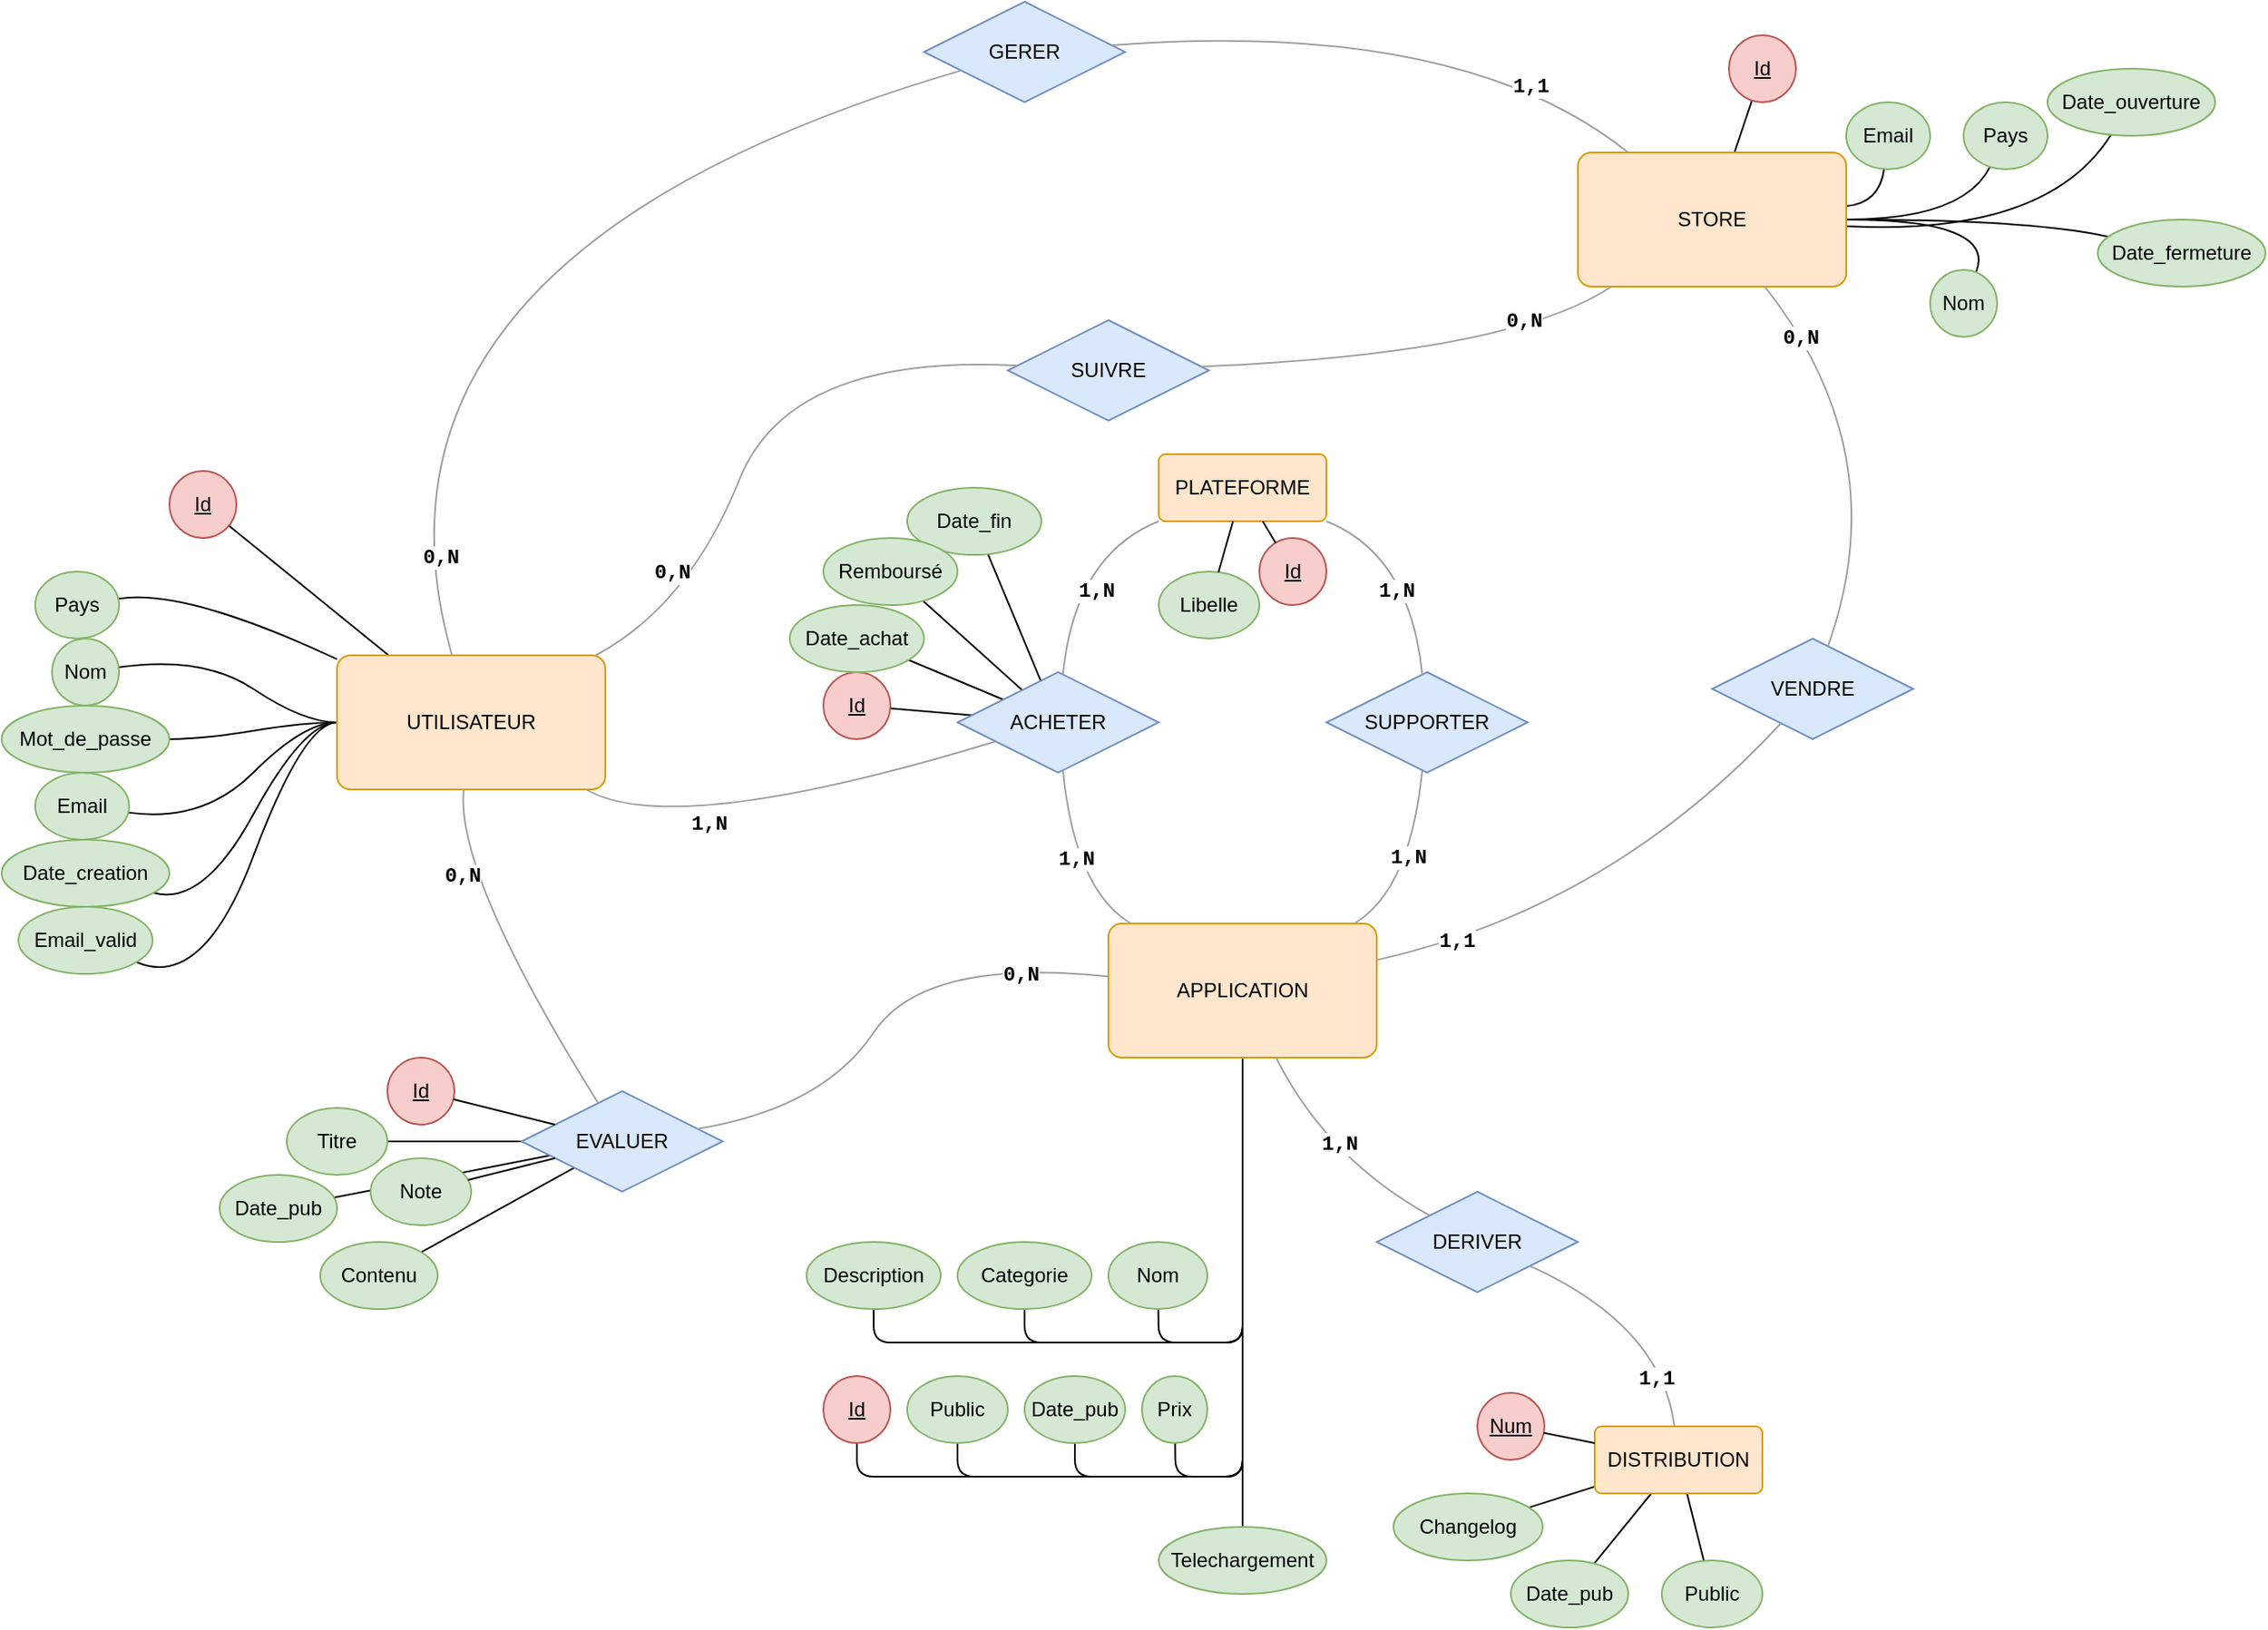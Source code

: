 <mxfile version="28.2.7">
  <diagram name="Page-1" id="Cf1B2uxMH5idXC2Jj14v">
    <mxGraphModel dx="1385" dy="749" grid="1" gridSize="10" guides="0" tooltips="1" connect="0" arrows="0" fold="1" page="0" pageScale="1" pageWidth="827" pageHeight="1169" math="0" shadow="0">
      <root>
        <mxCell id="0" />
        <mxCell id="1" parent="0" />
        <mxCell id="liUO_F4oBD4H03ieUG7E-21" value="" style="endArrow=none;html=1;rounded=0;" parent="1" source="liUO_F4oBD4H03ieUG7E-20" target="liUO_F4oBD4H03ieUG7E-4" edge="1">
          <mxGeometry relative="1" as="geometry">
            <mxPoint x="126" y="602" as="sourcePoint" />
            <mxPoint x="174" y="640" as="targetPoint" />
          </mxGeometry>
        </mxCell>
        <mxCell id="liUO_F4oBD4H03ieUG7E-12" value="" style="endArrow=none;html=1;rounded=0;" parent="1" source="liUO_F4oBD4H03ieUG7E-11" target="liUO_F4oBD4H03ieUG7E-4" edge="1">
          <mxGeometry relative="1" as="geometry">
            <mxPoint x="270" y="410" as="sourcePoint" />
            <mxPoint x="270" y="450" as="targetPoint" />
          </mxGeometry>
        </mxCell>
        <mxCell id="liUO_F4oBD4H03ieUG7E-25" value="" style="endArrow=none;html=1;rounded=0;" parent="1" source="liUO_F4oBD4H03ieUG7E-24" target="liUO_F4oBD4H03ieUG7E-4" edge="1">
          <mxGeometry relative="1" as="geometry">
            <mxPoint x="528" y="470" as="sourcePoint" />
            <mxPoint x="550" y="525" as="targetPoint" />
          </mxGeometry>
        </mxCell>
        <mxCell id="liUO_F4oBD4H03ieUG7E-23" value="" style="endArrow=none;html=1;rounded=0;" parent="1" source="liUO_F4oBD4H03ieUG7E-22" target="liUO_F4oBD4H03ieUG7E-4" edge="1">
          <mxGeometry relative="1" as="geometry">
            <mxPoint x="528" y="470" as="sourcePoint" />
            <mxPoint x="550" y="525" as="targetPoint" />
          </mxGeometry>
        </mxCell>
        <mxCell id="6LfvCYVVnlGgEy9jYVhA-154" value="" style="endArrow=none;html=1;rounded=0;" parent="1" source="6LfvCYVVnlGgEy9jYVhA-92" target="6LfvCYVVnlGgEy9jYVhA-46" edge="1">
          <mxGeometry relative="1" as="geometry">
            <mxPoint x="140" y="1230" as="sourcePoint" />
            <mxPoint x="355.405" y="1152.703" as="targetPoint" />
          </mxGeometry>
        </mxCell>
        <mxCell id="6LfvCYVVnlGgEy9jYVhA-155" value="" style="endArrow=none;html=1;rounded=0;" parent="1" source="6LfvCYVVnlGgEy9jYVhA-91" target="6LfvCYVVnlGgEy9jYVhA-46" edge="1">
          <mxGeometry relative="1" as="geometry">
            <mxPoint x="240" y="1290" as="sourcePoint" />
            <mxPoint x="337.273" y="1116.364" as="targetPoint" />
          </mxGeometry>
        </mxCell>
        <mxCell id="ugGIZUSeqHRoEnQqaeYx-22" value="" style="endArrow=none;html=1;rounded=0;" parent="1" source="6LfvCYVVnlGgEy9jYVhA-110" target="6LfvCYVVnlGgEy9jYVhA-46" edge="1">
          <mxGeometry relative="1" as="geometry">
            <mxPoint x="286" y="1099" as="sourcePoint" />
            <mxPoint x="350" y="1122" as="targetPoint" />
          </mxGeometry>
        </mxCell>
        <mxCell id="6LfvCYVVnlGgEy9jYVhA-3" value="" style="endArrow=none;html=1;rounded=1;curved=0;jumpStyle=none;jumpSize=6;endFill=0;startSize=6;arcSize=20;fixDash=0;ignoreEdge=0;noJump=0;" parent="1" source="6LfvCYVVnlGgEy9jYVhA-95" target="6LfvCYVVnlGgEy9jYVhA-38" edge="1">
          <mxGeometry relative="1" as="geometry">
            <mxPoint x="794" y="810" as="sourcePoint" />
            <mxPoint x="794" y="770" as="targetPoint" />
            <Array as="points">
              <mxPoint x="730" y="870" />
              <mxPoint x="780" y="870" />
            </Array>
          </mxGeometry>
        </mxCell>
        <mxCell id="6LfvCYVVnlGgEy9jYVhA-4" value="" style="endArrow=none;html=1;rounded=1;curved=0;jumpStyle=none;jumpSize=6;endFill=0;startSize=6;arcSize=20;fixDash=0;ignoreEdge=0;noJump=0;" parent="1" source="6LfvCYVVnlGgEy9jYVhA-117" target="6LfvCYVVnlGgEy9jYVhA-38" edge="1">
          <mxGeometry relative="1" as="geometry">
            <mxPoint x="806" y="881" as="sourcePoint" />
            <mxPoint x="792" y="690" as="targetPoint" />
            <Array as="points">
              <mxPoint x="740" y="950" />
              <mxPoint x="780" y="950" />
            </Array>
          </mxGeometry>
        </mxCell>
        <mxCell id="6LfvCYVVnlGgEy9jYVhA-5" value="" style="endArrow=none;html=1;rounded=1;curved=0;jumpStyle=none;jumpSize=6;endFill=0;startSize=6;arcSize=20;fixDash=0;ignoreEdge=0;noJump=0;" parent="1" source="6LfvCYVVnlGgEy9jYVhA-135" target="6LfvCYVVnlGgEy9jYVhA-38" edge="1">
          <mxGeometry relative="1" as="geometry">
            <mxPoint x="806" y="881" as="sourcePoint" />
            <mxPoint x="792" y="690" as="targetPoint" />
            <Array as="points">
              <mxPoint x="610" y="950" />
              <mxPoint x="780" y="950" />
            </Array>
          </mxGeometry>
        </mxCell>
        <mxCell id="6LfvCYVVnlGgEy9jYVhA-6" value="" style="endArrow=none;html=1;rounded=0;" parent="1" source="6LfvCYVVnlGgEy9jYVhA-136" target="6LfvCYVVnlGgEy9jYVhA-39" edge="1">
          <mxGeometry relative="1" as="geometry">
            <mxPoint x="1192" y="1068" as="sourcePoint" />
            <mxPoint x="1170" y="867" as="targetPoint" />
          </mxGeometry>
        </mxCell>
        <mxCell id="6LfvCYVVnlGgEy9jYVhA-7" value="" style="endArrow=none;html=1;rounded=0;" parent="1" source="6LfvCYVVnlGgEy9jYVhA-39" target="6LfvCYVVnlGgEy9jYVhA-96" edge="1">
          <mxGeometry relative="1" as="geometry">
            <mxPoint x="1157" y="1032" as="sourcePoint" />
            <mxPoint x="1125" y="990" as="targetPoint" />
          </mxGeometry>
        </mxCell>
        <mxCell id="6LfvCYVVnlGgEy9jYVhA-8" value="" style="endArrow=none;html=1;rounded=0;" parent="1" source="6LfvCYVVnlGgEy9jYVhA-119" target="6LfvCYVVnlGgEy9jYVhA-39" edge="1">
          <mxGeometry relative="1" as="geometry">
            <mxPoint x="1167" y="1042" as="sourcePoint" />
            <mxPoint x="1190" y="970" as="targetPoint" />
          </mxGeometry>
        </mxCell>
        <mxCell id="6LfvCYVVnlGgEy9jYVhA-9" value="" style="endArrow=none;html=1;rounded=0;" parent="1" source="6LfvCYVVnlGgEy9jYVhA-120" target="6LfvCYVVnlGgEy9jYVhA-38" edge="1">
          <mxGeometry relative="1" as="geometry">
            <mxPoint x="1177" y="1052" as="sourcePoint" />
            <mxPoint x="1145" y="1010" as="targetPoint" />
          </mxGeometry>
        </mxCell>
        <mxCell id="6LfvCYVVnlGgEy9jYVhA-10" value="" style="endArrow=none;html=1;rounded=1;curved=0;jumpStyle=none;jumpSize=6;endFill=0;startSize=6;arcSize=20;fixDash=0;ignoreEdge=0;noJump=0;" parent="1" source="6LfvCYVVnlGgEy9jYVhA-137" target="6LfvCYVVnlGgEy9jYVhA-38" edge="1">
          <mxGeometry relative="1" as="geometry">
            <mxPoint x="816" y="891" as="sourcePoint" />
            <mxPoint x="802" y="700" as="targetPoint" />
            <Array as="points">
              <mxPoint x="650" y="870" />
              <mxPoint x="780" y="870" />
            </Array>
          </mxGeometry>
        </mxCell>
        <mxCell id="6LfvCYVVnlGgEy9jYVhA-11" value="" style="endArrow=none;html=1;rounded=1;curved=0;jumpStyle=none;jumpSize=6;endFill=0;startSize=6;arcSize=20;fixDash=0;ignoreEdge=0;noJump=0;" parent="1" source="6LfvCYVVnlGgEy9jYVhA-121" target="6LfvCYVVnlGgEy9jYVhA-38" edge="1">
          <mxGeometry relative="1" as="geometry">
            <mxPoint x="727" y="896" as="sourcePoint" />
            <mxPoint x="784" y="690" as="targetPoint" />
            <Array as="points">
              <mxPoint x="680" y="950" />
              <mxPoint x="780" y="950" />
            </Array>
          </mxGeometry>
        </mxCell>
        <mxCell id="6LfvCYVVnlGgEy9jYVhA-12" value="" style="endArrow=none;html=1;rounded=0;curved=1;" parent="1" source="6LfvCYVVnlGgEy9jYVhA-108" target="6LfvCYVVnlGgEy9jYVhA-30" edge="1">
          <mxGeometry relative="1" as="geometry">
            <mxPoint x="160" y="690" as="sourcePoint" />
            <mxPoint x="230" y="400" as="targetPoint" />
            <Array as="points">
              <mxPoint x="160" y="660" />
              <mxPoint x="220" y="500" />
            </Array>
          </mxGeometry>
        </mxCell>
        <mxCell id="6LfvCYVVnlGgEy9jYVhA-13" value="" style="endArrow=none;html=1;rounded=0;curved=1;" parent="1" source="6LfvCYVVnlGgEy9jYVhA-97" target="6LfvCYVVnlGgEy9jYVhA-30" edge="1">
          <mxGeometry relative="1" as="geometry">
            <mxPoint x="185" y="613" as="sourcePoint" />
            <mxPoint x="302" y="530" as="targetPoint" />
            <Array as="points">
              <mxPoint x="160" y="560" />
              <mxPoint x="220" y="500" />
            </Array>
          </mxGeometry>
        </mxCell>
        <mxCell id="6LfvCYVVnlGgEy9jYVhA-14" value="" style="endArrow=none;html=1;rounded=0;curved=1;" parent="1" source="6LfvCYVVnlGgEy9jYVhA-106" target="6LfvCYVVnlGgEy9jYVhA-30" edge="1">
          <mxGeometry relative="1" as="geometry">
            <mxPoint x="152" y="527" as="sourcePoint" />
            <mxPoint x="280" y="515" as="targetPoint" />
            <Array as="points">
              <mxPoint x="160" y="610" />
              <mxPoint x="220" y="500" />
            </Array>
          </mxGeometry>
        </mxCell>
        <mxCell id="6LfvCYVVnlGgEy9jYVhA-15" value="" style="endArrow=none;html=1;rounded=0;curved=1;" parent="1" source="6LfvCYVVnlGgEy9jYVhA-115" target="6LfvCYVVnlGgEy9jYVhA-30" edge="1">
          <mxGeometry relative="1" as="geometry">
            <mxPoint x="151" y="568" as="sourcePoint" />
            <mxPoint x="280" y="526" as="targetPoint" />
            <Array as="points">
              <mxPoint x="160" y="460" />
              <mxPoint x="220" y="500" />
            </Array>
          </mxGeometry>
        </mxCell>
        <mxCell id="6LfvCYVVnlGgEy9jYVhA-16" value="" style="endArrow=none;html=1;rounded=0;" parent="1" source="6LfvCYVVnlGgEy9jYVhA-88" target="6LfvCYVVnlGgEy9jYVhA-30" edge="1">
          <mxGeometry relative="1" as="geometry">
            <mxPoint x="55" y="548" as="sourcePoint" />
            <mxPoint x="280" y="517" as="targetPoint" />
          </mxGeometry>
        </mxCell>
        <mxCell id="6LfvCYVVnlGgEy9jYVhA-17" value="" style="endArrow=none;html=1;rounded=0;curved=1;" parent="1" source="6LfvCYVVnlGgEy9jYVhA-113" target="6LfvCYVVnlGgEy9jYVhA-30" edge="1">
          <mxGeometry relative="1" as="geometry">
            <mxPoint x="20" y="486" as="sourcePoint" />
            <mxPoint x="280" y="506" as="targetPoint" />
            <Array as="points">
              <mxPoint x="160" y="510" />
              <mxPoint x="220" y="500" />
            </Array>
          </mxGeometry>
        </mxCell>
        <mxCell id="6LfvCYVVnlGgEy9jYVhA-18" value="" style="endArrow=none;html=1;rounded=1;curved=0;jumpStyle=none;jumpSize=6;endFill=0;startSize=6;arcSize=20;fixDash=0;ignoreEdge=0;noJump=0;" parent="1" source="6LfvCYVVnlGgEy9jYVhA-118" target="6LfvCYVVnlGgEy9jYVhA-38" edge="1">
          <mxGeometry relative="1" as="geometry">
            <mxPoint x="826" y="901" as="sourcePoint" />
            <mxPoint x="812" y="710" as="targetPoint" />
            <Array as="points">
              <mxPoint x="560" y="870" />
              <mxPoint x="780" y="870" />
            </Array>
          </mxGeometry>
        </mxCell>
        <mxCell id="6LfvCYVVnlGgEy9jYVhA-19" value="" style="endArrow=none;html=1;rounded=0;curved=1;" parent="1" source="6LfvCYVVnlGgEy9jYVhA-107" target="6LfvCYVVnlGgEy9jYVhA-33" edge="1">
          <mxGeometry relative="1" as="geometry">
            <mxPoint x="1304" y="291" as="sourcePoint" />
            <mxPoint x="1204" y="90" as="targetPoint" />
            <Array as="points">
              <mxPoint x="1260" y="210" />
            </Array>
          </mxGeometry>
        </mxCell>
        <mxCell id="4NicJRQf9C4Mv24ThAit-7" value="" style="endArrow=none;html=1;rounded=0;curved=1;" parent="1" source="4NicJRQf9C4Mv24ThAit-6" target="6LfvCYVVnlGgEy9jYVhA-33" edge="1">
          <mxGeometry relative="1" as="geometry">
            <mxPoint x="1308" y="159" as="sourcePoint" />
            <mxPoint x="1120" y="213" as="targetPoint" />
            <Array as="points">
              <mxPoint x="1250" y="200" />
            </Array>
          </mxGeometry>
        </mxCell>
        <mxCell id="6LfvCYVVnlGgEy9jYVhA-20" value="" style="endArrow=none;html=1;rounded=0;curved=1;" parent="1" source="6LfvCYVVnlGgEy9jYVhA-105" target="6LfvCYVVnlGgEy9jYVhA-33" edge="1">
          <mxGeometry relative="1" as="geometry">
            <mxPoint x="1335" y="118" as="sourcePoint" />
            <mxPoint x="1206" y="190" as="targetPoint" />
            <Array as="points">
              <mxPoint x="1160" y="190" />
            </Array>
          </mxGeometry>
        </mxCell>
        <mxCell id="6LfvCYVVnlGgEy9jYVhA-21" value="" style="endArrow=none;html=1;rounded=0;" parent="1" source="6LfvCYVVnlGgEy9jYVhA-89" target="6LfvCYVVnlGgEy9jYVhA-33" edge="1">
          <mxGeometry relative="1" as="geometry">
            <mxPoint x="1481" y="155" as="sourcePoint" />
            <mxPoint x="1220" y="201" as="targetPoint" />
            <Array as="points" />
          </mxGeometry>
        </mxCell>
        <mxCell id="6LfvCYVVnlGgEy9jYVhA-23" value="" style="endArrow=none;html=1;rounded=0;curved=1;" parent="1" source="6LfvCYVVnlGgEy9jYVhA-109" target="6LfvCYVVnlGgEy9jYVhA-33" edge="1">
          <mxGeometry relative="1" as="geometry">
            <mxPoint x="1411" y="81" as="sourcePoint" />
            <mxPoint x="1208" y="190" as="targetPoint" />
            <Array as="points">
              <mxPoint x="1210" y="200" />
            </Array>
          </mxGeometry>
        </mxCell>
        <mxCell id="YA5bh7jCo388oVsyYgmg-2" value="" style="endArrow=none;html=1;rounded=0;curved=1;" parent="1" source="YA5bh7jCo388oVsyYgmg-1" target="6LfvCYVVnlGgEy9jYVhA-30" edge="1">
          <mxGeometry relative="1" as="geometry">
            <mxPoint x="191" y="521" as="sourcePoint" />
            <mxPoint x="-80" y="640" as="targetPoint" />
            <Array as="points">
              <mxPoint x="150" y="420" />
            </Array>
          </mxGeometry>
        </mxCell>
        <mxCell id="6LfvCYVVnlGgEy9jYVhA-27" value="" style="endArrow=none;html=1;rounded=0;curved=1;" parent="1" source="6LfvCYVVnlGgEy9jYVhA-116" target="6LfvCYVVnlGgEy9jYVhA-33" edge="1">
          <mxGeometry relative="1" as="geometry">
            <mxPoint x="1465" y="101" as="sourcePoint" />
            <mxPoint x="1220" y="192" as="targetPoint" />
            <Array as="points">
              <mxPoint x="1230" y="200" />
            </Array>
          </mxGeometry>
        </mxCell>
        <mxCell id="6LfvCYVVnlGgEy9jYVhA-29" value="" style="endArrow=none;html=1;rounded=1;curved=0;jumpStyle=none;jumpSize=6;endFill=0;startSize=6;arcSize=20;fixDash=0;ignoreEdge=0;noJump=0;" parent="1" source="6LfvCYVVnlGgEy9jYVhA-122" target="6LfvCYVVnlGgEy9jYVhA-38" edge="1">
          <mxGeometry relative="1" as="geometry">
            <mxPoint x="882" y="890" as="sourcePoint" />
            <mxPoint x="798" y="690" as="targetPoint" />
            <Array as="points">
              <mxPoint x="550" y="950" />
              <mxPoint x="780" y="950" />
            </Array>
          </mxGeometry>
        </mxCell>
        <mxCell id="6LfvCYVVnlGgEy9jYVhA-30" value="UTILISATEUR" style="rounded=1;arcSize=10;whiteSpace=wrap;html=1;align=center;fillColor=#ffe6cc;strokeColor=#d79b00;" parent="1" vertex="1">
          <mxGeometry x="240" y="460" width="160" height="80" as="geometry" />
        </mxCell>
        <mxCell id="6LfvCYVVnlGgEy9jYVhA-33" value="STORE" style="rounded=1;arcSize=10;whiteSpace=wrap;html=1;align=center;fillColor=#ffe6cc;strokeColor=#d79b00;" parent="1" vertex="1">
          <mxGeometry x="980" y="160" width="160" height="80" as="geometry" />
        </mxCell>
        <mxCell id="6LfvCYVVnlGgEy9jYVhA-36" value="PLATEFORME" style="rounded=1;arcSize=10;whiteSpace=wrap;html=1;align=center;fillColor=#ffe6cc;strokeColor=#d79b00;" parent="1" vertex="1">
          <mxGeometry x="730" y="340" width="100" height="40" as="geometry" />
        </mxCell>
        <mxCell id="6LfvCYVVnlGgEy9jYVhA-38" value="APPLICATION" style="rounded=1;arcSize=10;whiteSpace=wrap;html=1;align=center;fillColor=#ffe6cc;strokeColor=#d79b00;" parent="1" vertex="1">
          <mxGeometry x="700" y="620" width="160" height="80" as="geometry" />
        </mxCell>
        <mxCell id="6LfvCYVVnlGgEy9jYVhA-39" value="DISTRIBUTION" style="rounded=1;arcSize=10;whiteSpace=wrap;html=1;align=center;fillColor=#ffe6cc;strokeColor=#d79b00;" parent="1" vertex="1">
          <mxGeometry x="990" y="920" width="100" height="40" as="geometry" />
        </mxCell>
        <mxCell id="6LfvCYVVnlGgEy9jYVhA-41" value="VENDRE" style="shape=rhombus;perimeter=rhombusPerimeter;whiteSpace=wrap;html=1;align=center;fillColor=#dae8fc;strokeColor=#6c8ebf;" parent="1" vertex="1">
          <mxGeometry x="1060" y="450" width="120" height="60" as="geometry" />
        </mxCell>
        <mxCell id="6LfvCYVVnlGgEy9jYVhA-42" value="SUPPORTER" style="shape=rhombus;perimeter=rhombusPerimeter;whiteSpace=wrap;html=1;align=center;fillColor=#dae8fc;strokeColor=#6c8ebf;" parent="1" vertex="1">
          <mxGeometry x="830" y="470" width="120" height="60" as="geometry" />
        </mxCell>
        <mxCell id="liUO_F4oBD4H03ieUG7E-4" value="ACHETER" style="shape=rhombus;perimeter=rhombusPerimeter;whiteSpace=wrap;html=1;align=center;fillColor=#dae8fc;strokeColor=#6c8ebf;" parent="1" vertex="1">
          <mxGeometry x="610" y="470" width="120" height="60" as="geometry" />
        </mxCell>
        <mxCell id="6LfvCYVVnlGgEy9jYVhA-45" value="DERIVER" style="shape=rhombus;perimeter=rhombusPerimeter;whiteSpace=wrap;html=1;align=center;fillColor=#dae8fc;strokeColor=#6c8ebf;" parent="1" vertex="1">
          <mxGeometry x="860" y="780" width="120" height="60" as="geometry" />
        </mxCell>
        <mxCell id="6LfvCYVVnlGgEy9jYVhA-46" value="EVALUER" style="shape=rhombus;perimeter=rhombusPerimeter;whiteSpace=wrap;html=1;align=center;fillColor=#dae8fc;strokeColor=#6c8ebf;" parent="1" vertex="1">
          <mxGeometry x="350" y="720" width="120" height="60" as="geometry" />
        </mxCell>
        <mxCell id="6LfvCYVVnlGgEy9jYVhA-47" value="GERER" style="shape=rhombus;perimeter=rhombusPerimeter;whiteSpace=wrap;html=1;align=center;fillColor=#dae8fc;strokeColor=#6c8ebf;" parent="1" vertex="1">
          <mxGeometry x="590" y="70" width="120" height="60" as="geometry" />
        </mxCell>
        <mxCell id="4NicJRQf9C4Mv24ThAit-8" value="SUIVRE" style="shape=rhombus;perimeter=rhombusPerimeter;whiteSpace=wrap;html=1;align=center;fillColor=#dae8fc;strokeColor=#6c8ebf;" parent="1" vertex="1">
          <mxGeometry x="640" y="260" width="120" height="60" as="geometry" />
        </mxCell>
        <mxCell id="6LfvCYVVnlGgEy9jYVhA-57" value="" style="endArrow=none;html=1;rounded=0;fontSize=12;startSize=8;endSize=8;curved=1;strokeColor=light-dark(#9F9F9F,#EDEDED);" parent="1" source="6LfvCYVVnlGgEy9jYVhA-47" target="6LfvCYVVnlGgEy9jYVhA-33" edge="1">
          <mxGeometry relative="1" as="geometry">
            <mxPoint x="1780" y="690" as="sourcePoint" />
            <mxPoint x="1830" y="540" as="targetPoint" />
            <Array as="points">
              <mxPoint x="910" y="80" />
            </Array>
          </mxGeometry>
        </mxCell>
        <mxCell id="6LfvCYVVnlGgEy9jYVhA-58" value="1,1" style="resizable=0;whiteSpace=wrap;align=right;verticalAlign=bottom;fontFamily=Courier New;fontStyle=1;labelBorderColor=none;html=1;labelBackgroundColor=default;spacingTop=0;spacing=2;textShadow=0;" parent="6LfvCYVVnlGgEy9jYVhA-57" connectable="0" vertex="1">
          <mxGeometry x="1" relative="1" as="geometry">
            <mxPoint x="-45" y="-30" as="offset" />
          </mxGeometry>
        </mxCell>
        <mxCell id="ugGIZUSeqHRoEnQqaeYx-12" value="" style="endArrow=none;html=1;rounded=0;fontSize=12;startSize=8;endSize=8;curved=1;strokeColor=light-dark(#9F9F9F,#EDEDED);" parent="1" source="6LfvCYVVnlGgEy9jYVhA-47" target="6LfvCYVVnlGgEy9jYVhA-30" edge="1">
          <mxGeometry relative="1" as="geometry">
            <mxPoint x="846" y="212" as="sourcePoint" />
            <mxPoint x="1165" y="650" as="targetPoint" />
            <Array as="points">
              <mxPoint x="240" y="220" />
            </Array>
          </mxGeometry>
        </mxCell>
        <mxCell id="ugGIZUSeqHRoEnQqaeYx-13" value="0,N" style="resizable=0;whiteSpace=wrap;align=right;verticalAlign=bottom;fontFamily=Courier New;fontStyle=1;labelBorderColor=none;html=1;labelBackgroundColor=default;spacingTop=0;spacing=2;textShadow=0;" parent="ugGIZUSeqHRoEnQqaeYx-12" connectable="0" vertex="1">
          <mxGeometry x="1" relative="1" as="geometry">
            <mxPoint x="6" y="-50" as="offset" />
          </mxGeometry>
        </mxCell>
        <mxCell id="4NicJRQf9C4Mv24ThAit-9" value="" style="endArrow=none;html=1;rounded=0;fontSize=12;startSize=8;endSize=8;curved=1;strokeColor=light-dark(#9F9F9F,#EDEDED);" parent="1" source="4NicJRQf9C4Mv24ThAit-8" target="6LfvCYVVnlGgEy9jYVhA-30" edge="1">
          <mxGeometry relative="1" as="geometry">
            <mxPoint x="624" y="122" as="sourcePoint" />
            <mxPoint x="331" y="490" as="targetPoint" />
            <Array as="points">
              <mxPoint x="510" y="280" />
              <mxPoint x="450" y="430" />
            </Array>
          </mxGeometry>
        </mxCell>
        <mxCell id="4NicJRQf9C4Mv24ThAit-10" value="0,N" style="resizable=0;whiteSpace=wrap;align=right;verticalAlign=bottom;fontFamily=Courier New;fontStyle=1;labelBorderColor=none;html=1;labelBackgroundColor=default;spacingTop=0;spacing=2;textShadow=0;" parent="4NicJRQf9C4Mv24ThAit-9" connectable="0" vertex="1">
          <mxGeometry x="1" relative="1" as="geometry">
            <mxPoint x="58" y="-40" as="offset" />
          </mxGeometry>
        </mxCell>
        <mxCell id="4NicJRQf9C4Mv24ThAit-11" value="" style="endArrow=none;html=1;rounded=0;fontSize=12;startSize=8;endSize=8;curved=1;strokeColor=light-dark(#9F9F9F,#EDEDED);" parent="1" source="4NicJRQf9C4Mv24ThAit-8" target="6LfvCYVVnlGgEy9jYVhA-33" edge="1">
          <mxGeometry relative="1" as="geometry">
            <mxPoint x="657" y="218" as="sourcePoint" />
            <mxPoint x="352" y="490" as="targetPoint" />
            <Array as="points">
              <mxPoint x="940" y="280" />
            </Array>
          </mxGeometry>
        </mxCell>
        <mxCell id="4NicJRQf9C4Mv24ThAit-12" value="0,N" style="resizable=0;whiteSpace=wrap;align=right;verticalAlign=bottom;fontFamily=Courier New;fontStyle=1;labelBorderColor=none;html=1;labelBackgroundColor=default;spacingTop=0;spacing=2;textShadow=0;" parent="4NicJRQf9C4Mv24ThAit-11" connectable="0" vertex="1">
          <mxGeometry x="1" relative="1" as="geometry">
            <mxPoint x="-40" y="30" as="offset" />
          </mxGeometry>
        </mxCell>
        <mxCell id="6LfvCYVVnlGgEy9jYVhA-65" value="" style="endArrow=none;html=1;rounded=0;fontSize=12;startSize=8;endSize=8;curved=1;strokeColor=light-dark(#9F9F9F,#EDEDED);" parent="1" source="6LfvCYVVnlGgEy9jYVhA-42" target="6LfvCYVVnlGgEy9jYVhA-36" edge="1">
          <mxGeometry relative="1" as="geometry">
            <mxPoint x="1100" y="520" as="sourcePoint" />
            <mxPoint x="1100" y="600" as="targetPoint" />
            <Array as="points">
              <mxPoint x="880" y="400" />
            </Array>
          </mxGeometry>
        </mxCell>
        <mxCell id="6LfvCYVVnlGgEy9jYVhA-66" value="1,N" style="resizable=0;whiteSpace=wrap;align=right;verticalAlign=bottom;fontFamily=Courier New;fontStyle=1;labelBorderColor=none;html=1;labelBackgroundColor=default;spacingTop=0;spacing=2;textShadow=0;" parent="6LfvCYVVnlGgEy9jYVhA-65" connectable="0" vertex="1">
          <mxGeometry x="1" relative="1" as="geometry">
            <mxPoint x="54" y="50" as="offset" />
          </mxGeometry>
        </mxCell>
        <mxCell id="liUO_F4oBD4H03ieUG7E-5" value="" style="endArrow=none;html=1;rounded=0;fontSize=12;startSize=8;endSize=8;curved=1;strokeColor=light-dark(#9F9F9F,#EDEDED);" parent="1" source="liUO_F4oBD4H03ieUG7E-4" target="6LfvCYVVnlGgEy9jYVhA-30" edge="1">
          <mxGeometry relative="1" as="geometry">
            <mxPoint x="588" y="510" as="sourcePoint" />
            <mxPoint x="460" y="390" as="targetPoint" />
            <Array as="points">
              <mxPoint x="440" y="570" />
            </Array>
          </mxGeometry>
        </mxCell>
        <mxCell id="liUO_F4oBD4H03ieUG7E-6" value="&lt;div&gt;1,N&lt;/div&gt;" style="resizable=0;whiteSpace=wrap;align=right;verticalAlign=bottom;fontFamily=Courier New;fontStyle=1;labelBorderColor=none;html=1;labelBackgroundColor=default;spacingTop=0;spacing=2;textShadow=0;" parent="liUO_F4oBD4H03ieUG7E-5" connectable="0" vertex="1">
          <mxGeometry x="1" relative="1" as="geometry">
            <mxPoint x="86" y="30" as="offset" />
          </mxGeometry>
        </mxCell>
        <mxCell id="liUO_F4oBD4H03ieUG7E-7" value="" style="endArrow=none;html=1;rounded=0;fontSize=12;startSize=8;endSize=8;curved=1;strokeColor=light-dark(#9F9F9F,#EDEDED);" parent="1" source="liUO_F4oBD4H03ieUG7E-4" target="6LfvCYVVnlGgEy9jYVhA-36" edge="1">
          <mxGeometry relative="1" as="geometry">
            <mxPoint x="755" y="362" as="sourcePoint" />
            <mxPoint x="380" y="493" as="targetPoint" />
            <Array as="points">
              <mxPoint x="680" y="400" />
            </Array>
          </mxGeometry>
        </mxCell>
        <mxCell id="liUO_F4oBD4H03ieUG7E-8" value="&lt;div&gt;1,N&lt;/div&gt;" style="resizable=0;whiteSpace=wrap;align=right;verticalAlign=bottom;fontFamily=Courier New;fontStyle=1;labelBorderColor=none;html=1;labelBackgroundColor=default;spacingTop=0;spacing=2;textShadow=0;" parent="liUO_F4oBD4H03ieUG7E-7" connectable="0" vertex="1">
          <mxGeometry x="1" relative="1" as="geometry">
            <mxPoint x="-24" y="50" as="offset" />
          </mxGeometry>
        </mxCell>
        <mxCell id="liUO_F4oBD4H03ieUG7E-9" value="" style="endArrow=none;html=1;rounded=0;fontSize=12;startSize=8;endSize=8;curved=1;strokeColor=light-dark(#9F9F9F,#EDEDED);" parent="1" source="liUO_F4oBD4H03ieUG7E-4" target="6LfvCYVVnlGgEy9jYVhA-38" edge="1">
          <mxGeometry relative="1" as="geometry">
            <mxPoint x="770" y="410" as="sourcePoint" />
            <mxPoint x="1100" y="410" as="targetPoint" />
            <Array as="points">
              <mxPoint x="680" y="600" />
            </Array>
          </mxGeometry>
        </mxCell>
        <mxCell id="liUO_F4oBD4H03ieUG7E-10" value="&lt;div&gt;1,N&lt;/div&gt;" style="resizable=0;whiteSpace=wrap;align=right;verticalAlign=bottom;fontFamily=Courier New;fontStyle=1;labelBorderColor=none;html=1;labelBackgroundColor=default;spacingTop=0;spacing=2;textShadow=0;" parent="liUO_F4oBD4H03ieUG7E-9" connectable="0" vertex="1">
          <mxGeometry x="1" relative="1" as="geometry">
            <mxPoint x="-20" y="-29" as="offset" />
          </mxGeometry>
        </mxCell>
        <mxCell id="6LfvCYVVnlGgEy9jYVhA-75" value="" style="endArrow=none;html=1;rounded=0;fontSize=12;startSize=8;endSize=8;curved=1;strokeColor=light-dark(#9F9F9F,#EDEDED);" parent="1" source="6LfvCYVVnlGgEy9jYVhA-46" target="6LfvCYVVnlGgEy9jYVhA-38" edge="1">
          <mxGeometry relative="1" as="geometry">
            <mxPoint x="581.818" y="760.909" as="sourcePoint" />
            <mxPoint x="745" y="692" as="targetPoint" />
            <Array as="points">
              <mxPoint x="530" y="730" />
              <mxPoint x="590" y="640" />
            </Array>
          </mxGeometry>
        </mxCell>
        <mxCell id="6LfvCYVVnlGgEy9jYVhA-76" value="0,N" style="resizable=0;whiteSpace=wrap;align=right;verticalAlign=bottom;fontFamily=Courier New;fontStyle=1;labelBorderColor=none;html=1;labelBackgroundColor=default;spacingTop=0;spacing=2;textShadow=0;" parent="6LfvCYVVnlGgEy9jYVhA-75" connectable="0" vertex="1">
          <mxGeometry x="1" relative="1" as="geometry">
            <mxPoint x="-40" y="8" as="offset" />
          </mxGeometry>
        </mxCell>
        <mxCell id="6LfvCYVVnlGgEy9jYVhA-77" value="" style="endArrow=none;html=1;rounded=0;fontSize=12;startSize=8;endSize=8;curved=1;strokeColor=light-dark(#9F9F9F,#EDEDED);" parent="1" source="6LfvCYVVnlGgEy9jYVhA-46" target="6LfvCYVVnlGgEy9jYVhA-30" edge="1">
          <mxGeometry relative="1" as="geometry">
            <mxPoint x="320" y="630" as="sourcePoint" />
            <mxPoint x="210" y="529" as="targetPoint" />
            <Array as="points">
              <mxPoint x="310" y="590" />
            </Array>
          </mxGeometry>
        </mxCell>
        <mxCell id="6LfvCYVVnlGgEy9jYVhA-78" value="0,N" style="resizable=0;whiteSpace=wrap;align=right;verticalAlign=bottom;fontFamily=Courier New;fontStyle=1;labelBorderColor=none;html=1;labelBackgroundColor=default;spacingTop=0;spacing=2;textShadow=0;" parent="6LfvCYVVnlGgEy9jYVhA-77" connectable="0" vertex="1">
          <mxGeometry x="1" relative="1" as="geometry">
            <mxPoint x="12" y="60" as="offset" />
          </mxGeometry>
        </mxCell>
        <mxCell id="6LfvCYVVnlGgEy9jYVhA-79" value="" style="endArrow=none;html=1;rounded=0;fontSize=12;startSize=8;endSize=8;curved=1;strokeColor=light-dark(#9F9F9F,#EDEDED);" parent="1" source="6LfvCYVVnlGgEy9jYVhA-41" target="6LfvCYVVnlGgEy9jYVhA-38" edge="1">
          <mxGeometry relative="1" as="geometry">
            <mxPoint x="1041" y="625" as="sourcePoint" />
            <mxPoint x="841" y="625" as="targetPoint" />
            <Array as="points">
              <mxPoint x="1000" y="610" />
            </Array>
          </mxGeometry>
        </mxCell>
        <mxCell id="6LfvCYVVnlGgEy9jYVhA-80" value="1,1" style="resizable=0;whiteSpace=wrap;align=right;verticalAlign=bottom;fontFamily=Courier New;fontStyle=1;labelBorderColor=none;html=1;labelBackgroundColor=default;spacingTop=0;spacing=2;textShadow=0;" parent="6LfvCYVVnlGgEy9jYVhA-79" connectable="0" vertex="1">
          <mxGeometry x="1" relative="1" as="geometry">
            <mxPoint x="60" y="-2" as="offset" />
          </mxGeometry>
        </mxCell>
        <mxCell id="6LfvCYVVnlGgEy9jYVhA-83" value="" style="endArrow=none;html=1;rounded=0;fontSize=12;startSize=8;endSize=8;curved=1;strokeColor=light-dark(#9F9F9F,#EDEDED);" parent="1" source="6LfvCYVVnlGgEy9jYVhA-41" target="6LfvCYVVnlGgEy9jYVhA-33" edge="1">
          <mxGeometry relative="1" as="geometry">
            <mxPoint x="1045" y="400" as="sourcePoint" />
            <mxPoint x="845" y="400" as="targetPoint" />
            <Array as="points">
              <mxPoint x="1170" y="340" />
            </Array>
          </mxGeometry>
        </mxCell>
        <mxCell id="6LfvCYVVnlGgEy9jYVhA-84" value="0,N" style="resizable=0;whiteSpace=wrap;align=right;verticalAlign=bottom;fontFamily=Courier New;fontStyle=1;labelBorderColor=none;html=1;labelBackgroundColor=default;spacingTop=0;spacing=2;textShadow=0;" parent="6LfvCYVVnlGgEy9jYVhA-83" connectable="0" vertex="1">
          <mxGeometry x="1" relative="1" as="geometry">
            <mxPoint x="34" y="40" as="offset" />
          </mxGeometry>
        </mxCell>
        <mxCell id="6LfvCYVVnlGgEy9jYVhA-88" value="Id" style="ellipse;whiteSpace=wrap;html=1;align=center;fontStyle=4;fillColor=#f8cecc;strokeColor=#b85450;" parent="1" vertex="1">
          <mxGeometry x="140" y="350" width="40" height="40" as="geometry" />
        </mxCell>
        <mxCell id="liUO_F4oBD4H03ieUG7E-20" value="Id" style="ellipse;whiteSpace=wrap;html=1;align=center;fontStyle=4;fillColor=#f8cecc;strokeColor=#b85450;" parent="1" vertex="1">
          <mxGeometry x="530" y="470" width="40" height="40" as="geometry" />
        </mxCell>
        <mxCell id="6LfvCYVVnlGgEy9jYVhA-89" value="Id" style="ellipse;whiteSpace=wrap;html=1;align=center;fontStyle=4;fillColor=#f8cecc;strokeColor=#b85450;" parent="1" vertex="1">
          <mxGeometry x="1070" y="90" width="40" height="40" as="geometry" />
        </mxCell>
        <mxCell id="6LfvCYVVnlGgEy9jYVhA-91" value="Titre" style="ellipse;whiteSpace=wrap;html=1;align=center;fillColor=#d5e8d4;strokeColor=#82b366;" parent="1" vertex="1">
          <mxGeometry x="210" y="730" width="60" height="40" as="geometry" />
        </mxCell>
        <mxCell id="6LfvCYVVnlGgEy9jYVhA-92" value="Contenu" style="ellipse;whiteSpace=wrap;html=1;align=center;fillColor=#d5e8d4;strokeColor=#82b366;" parent="1" vertex="1">
          <mxGeometry x="230" y="810" width="70" height="40" as="geometry" />
        </mxCell>
        <mxCell id="6LfvCYVVnlGgEy9jYVhA-93" value="Note" style="ellipse;whiteSpace=wrap;html=1;align=center;fillColor=#d5e8d4;strokeColor=#82b366;" parent="1" vertex="1">
          <mxGeometry x="260" y="760" width="60" height="40" as="geometry" />
        </mxCell>
        <mxCell id="6LfvCYVVnlGgEy9jYVhA-95" value="Nom" style="ellipse;whiteSpace=wrap;html=1;align=center;fillColor=#d5e8d4;strokeColor=#82b366;" parent="1" vertex="1">
          <mxGeometry x="700" y="810" width="59" height="40" as="geometry" />
        </mxCell>
        <mxCell id="6LfvCYVVnlGgEy9jYVhA-96" value="Date_pub" style="ellipse;whiteSpace=wrap;html=1;align=center;fillColor=#d5e8d4;strokeColor=#82b366;" parent="1" vertex="1">
          <mxGeometry x="940" y="1000" width="70" height="40" as="geometry" />
        </mxCell>
        <mxCell id="6LfvCYVVnlGgEy9jYVhA-97" value="Email" style="ellipse;whiteSpace=wrap;html=1;align=center;fillColor=#d5e8d4;strokeColor=#82b366;" parent="1" vertex="1">
          <mxGeometry x="60" y="530" width="56" height="40" as="geometry" />
        </mxCell>
        <mxCell id="liUO_F4oBD4H03ieUG7E-11" value="&lt;div&gt;Date_achat&lt;/div&gt;" style="ellipse;whiteSpace=wrap;html=1;align=center;fillColor=#d5e8d4;strokeColor=#82b366;" parent="1" vertex="1">
          <mxGeometry x="510" y="430" width="80" height="40" as="geometry" />
        </mxCell>
        <mxCell id="liUO_F4oBD4H03ieUG7E-22" value="&lt;div&gt;Date_fin&lt;/div&gt;" style="ellipse;whiteSpace=wrap;html=1;align=center;fillColor=#d5e8d4;strokeColor=#82b366;" parent="1" vertex="1">
          <mxGeometry x="580" y="360" width="80" height="40" as="geometry" />
        </mxCell>
        <mxCell id="liUO_F4oBD4H03ieUG7E-24" value="Remboursé" style="ellipse;whiteSpace=wrap;html=1;align=center;fillColor=#d5e8d4;strokeColor=#82b366;" parent="1" vertex="1">
          <mxGeometry x="530" y="390" width="80" height="40" as="geometry" />
        </mxCell>
        <mxCell id="6LfvCYVVnlGgEy9jYVhA-104" value="Libelle" style="ellipse;whiteSpace=wrap;html=1;align=center;fillColor=#d5e8d4;strokeColor=#82b366;" parent="1" vertex="1">
          <mxGeometry x="730" y="410" width="60" height="40" as="geometry" />
        </mxCell>
        <mxCell id="6LfvCYVVnlGgEy9jYVhA-105" value="Email" style="ellipse;whiteSpace=wrap;html=1;align=center;fillColor=#d5e8d4;strokeColor=#82b366;" parent="1" vertex="1">
          <mxGeometry x="1140" y="130" width="50" height="40" as="geometry" />
        </mxCell>
        <mxCell id="6LfvCYVVnlGgEy9jYVhA-106" value="Date_creation" style="ellipse;whiteSpace=wrap;html=1;align=center;fillColor=#d5e8d4;strokeColor=#82b366;" parent="1" vertex="1">
          <mxGeometry x="40" y="570" width="100" height="40" as="geometry" />
        </mxCell>
        <mxCell id="6LfvCYVVnlGgEy9jYVhA-107" value="Date_ouverture" style="ellipse;whiteSpace=wrap;html=1;align=center;fillColor=#d5e8d4;strokeColor=#82b366;" parent="1" vertex="1">
          <mxGeometry x="1260" y="110" width="100" height="40" as="geometry" />
        </mxCell>
        <mxCell id="4NicJRQf9C4Mv24ThAit-6" value="Date_fermeture" style="ellipse;whiteSpace=wrap;html=1;align=center;fillColor=#d5e8d4;strokeColor=#82b366;" parent="1" vertex="1">
          <mxGeometry x="1290" y="200" width="100" height="40" as="geometry" />
        </mxCell>
        <mxCell id="6LfvCYVVnlGgEy9jYVhA-108" value="Email_valid" style="ellipse;whiteSpace=wrap;html=1;align=center;fillColor=#d5e8d4;strokeColor=#82b366;" parent="1" vertex="1">
          <mxGeometry x="50" y="610" width="80" height="40" as="geometry" />
        </mxCell>
        <mxCell id="6LfvCYVVnlGgEy9jYVhA-109" value="&lt;div&gt;Pays&lt;/div&gt;" style="ellipse;whiteSpace=wrap;html=1;align=center;fillColor=#d5e8d4;strokeColor=#82b366;" parent="1" vertex="1">
          <mxGeometry x="1210" y="130" width="50" height="40" as="geometry" />
        </mxCell>
        <mxCell id="YA5bh7jCo388oVsyYgmg-1" value="&lt;div&gt;Pays&lt;/div&gt;" style="ellipse;whiteSpace=wrap;html=1;align=center;fillColor=#d5e8d4;strokeColor=#82b366;" parent="1" vertex="1">
          <mxGeometry x="60" y="410" width="50" height="40" as="geometry" />
        </mxCell>
        <mxCell id="6LfvCYVVnlGgEy9jYVhA-110" value="Date_pub" style="ellipse;whiteSpace=wrap;html=1;align=center;fillColor=#d5e8d4;strokeColor=#82b366;" parent="1" vertex="1">
          <mxGeometry x="170" y="770" width="70" height="40" as="geometry" />
        </mxCell>
        <mxCell id="6LfvCYVVnlGgEy9jYVhA-113" value="Mot_de_passe" style="ellipse;whiteSpace=wrap;html=1;align=center;fillColor=#d5e8d4;strokeColor=#82b366;" parent="1" vertex="1">
          <mxGeometry x="40" y="490" width="100" height="40" as="geometry" />
        </mxCell>
        <mxCell id="6LfvCYVVnlGgEy9jYVhA-115" value="Nom" style="ellipse;whiteSpace=wrap;html=1;align=center;fillColor=#d5e8d4;strokeColor=#82b366;" parent="1" vertex="1">
          <mxGeometry x="70" y="450" width="40" height="40" as="geometry" />
        </mxCell>
        <mxCell id="6LfvCYVVnlGgEy9jYVhA-116" value="Nom" style="ellipse;whiteSpace=wrap;html=1;align=center;fillColor=#d5e8d4;strokeColor=#82b366;" parent="1" vertex="1">
          <mxGeometry x="1190" y="230" width="40" height="40" as="geometry" />
        </mxCell>
        <mxCell id="6LfvCYVVnlGgEy9jYVhA-117" value="Prix" style="ellipse;whiteSpace=wrap;html=1;align=center;fillColor=#d5e8d4;strokeColor=#82b366;" parent="1" vertex="1">
          <mxGeometry x="720" y="890" width="39" height="40" as="geometry" />
        </mxCell>
        <mxCell id="6LfvCYVVnlGgEy9jYVhA-118" value="Description" style="ellipse;whiteSpace=wrap;html=1;align=center;fillColor=#d5e8d4;strokeColor=#82b366;" parent="1" vertex="1">
          <mxGeometry x="520" y="810" width="80" height="40" as="geometry" />
        </mxCell>
        <mxCell id="6LfvCYVVnlGgEy9jYVhA-119" value="Changelog" style="ellipse;whiteSpace=wrap;html=1;align=center;fillColor=#d5e8d4;strokeColor=#82b366;" parent="1" vertex="1">
          <mxGeometry x="870" y="960" width="89" height="40" as="geometry" />
        </mxCell>
        <mxCell id="6LfvCYVVnlGgEy9jYVhA-120" value="&lt;div&gt;Telechargement&lt;/div&gt;" style="ellipse;whiteSpace=wrap;html=1;align=center;fillColor=#d5e8d4;strokeColor=#82b366;" parent="1" vertex="1">
          <mxGeometry x="730" y="980" width="100" height="40" as="geometry" />
        </mxCell>
        <mxCell id="6LfvCYVVnlGgEy9jYVhA-121" value="Date_pub" style="ellipse;whiteSpace=wrap;html=1;align=center;fillColor=#d5e8d4;strokeColor=#82b366;" parent="1" vertex="1">
          <mxGeometry x="650" y="890" width="60" height="40" as="geometry" />
        </mxCell>
        <mxCell id="6LfvCYVVnlGgEy9jYVhA-122" value="Id" style="ellipse;whiteSpace=wrap;html=1;align=center;fontStyle=4;fillColor=#f8cecc;strokeColor=#b85450;" parent="1" vertex="1">
          <mxGeometry x="530" y="890" width="40" height="40" as="geometry" />
        </mxCell>
        <mxCell id="6LfvCYVVnlGgEy9jYVhA-123" value="Id" style="ellipse;whiteSpace=wrap;html=1;align=center;fontStyle=4;fillColor=#f8cecc;strokeColor=#b85450;" parent="1" vertex="1">
          <mxGeometry x="270" y="700" width="40" height="40" as="geometry" />
        </mxCell>
        <mxCell id="6LfvCYVVnlGgEy9jYVhA-127" value="Id" style="ellipse;whiteSpace=wrap;html=1;align=center;fontStyle=4;fillColor=#f8cecc;strokeColor=#b85450;" parent="1" vertex="1">
          <mxGeometry x="790" y="390" width="40" height="40" as="geometry" />
        </mxCell>
        <mxCell id="6LfvCYVVnlGgEy9jYVhA-128" value="Num" style="ellipse;whiteSpace=wrap;html=1;align=center;fontStyle=4;fillColor=#f8cecc;strokeColor=#b85450;" parent="1" vertex="1">
          <mxGeometry x="920" y="900" width="40" height="40" as="geometry" />
        </mxCell>
        <mxCell id="6LfvCYVVnlGgEy9jYVhA-129" value="" style="endArrow=none;html=1;rounded=0;fontSize=12;startSize=8;endSize=8;curved=1;strokeColor=light-dark(#9F9F9F,#EDEDED);" parent="1" source="6LfvCYVVnlGgEy9jYVhA-45" target="6LfvCYVVnlGgEy9jYVhA-38" edge="1">
          <mxGeometry relative="1" as="geometry">
            <mxPoint x="996" y="577" as="sourcePoint" />
            <mxPoint x="897" y="532" as="targetPoint" />
            <Array as="points">
              <mxPoint x="830" y="760" />
            </Array>
          </mxGeometry>
        </mxCell>
        <mxCell id="6LfvCYVVnlGgEy9jYVhA-130" value="1,N" style="resizable=0;whiteSpace=wrap;align=right;verticalAlign=bottom;fontFamily=Courier New;fontStyle=1;labelBorderColor=none;html=1;labelBackgroundColor=default;spacingTop=0;spacing=2;textShadow=0;" parent="6LfvCYVVnlGgEy9jYVhA-129" connectable="0" vertex="1">
          <mxGeometry x="1" relative="1" as="geometry">
            <mxPoint x="50" y="60" as="offset" />
          </mxGeometry>
        </mxCell>
        <mxCell id="6LfvCYVVnlGgEy9jYVhA-133" value="" style="endArrow=none;html=1;rounded=0;fontSize=12;startSize=8;endSize=8;curved=1;strokeColor=light-dark(#9F9F9F,#EDEDED);" parent="1" source="6LfvCYVVnlGgEy9jYVhA-45" target="6LfvCYVVnlGgEy9jYVhA-39" edge="1">
          <mxGeometry relative="1" as="geometry">
            <mxPoint x="1084" y="590.5" as="sourcePoint" />
            <mxPoint x="985" y="545.5" as="targetPoint" />
            <Array as="points">
              <mxPoint x="1030" y="860" />
            </Array>
          </mxGeometry>
        </mxCell>
        <mxCell id="6LfvCYVVnlGgEy9jYVhA-134" value="1,1" style="resizable=0;whiteSpace=wrap;align=right;verticalAlign=bottom;fontFamily=Courier New;fontStyle=1;labelBorderColor=none;html=1;labelBackgroundColor=default;spacingTop=0;spacing=2;textShadow=0;" parent="6LfvCYVVnlGgEy9jYVhA-133" connectable="0" vertex="1">
          <mxGeometry x="1" relative="1" as="geometry">
            <mxPoint x="2" y="-20" as="offset" />
          </mxGeometry>
        </mxCell>
        <mxCell id="6LfvCYVVnlGgEy9jYVhA-135" value="Public" style="ellipse;whiteSpace=wrap;html=1;align=center;fillColor=#d5e8d4;strokeColor=#82b366;" parent="1" vertex="1">
          <mxGeometry x="580" y="890" width="60" height="40" as="geometry" />
        </mxCell>
        <mxCell id="6LfvCYVVnlGgEy9jYVhA-136" value="Public" style="ellipse;whiteSpace=wrap;html=1;align=center;fillColor=#d5e8d4;strokeColor=#82b366;" parent="1" vertex="1">
          <mxGeometry x="1030" y="1000" width="60" height="40" as="geometry" />
        </mxCell>
        <mxCell id="6LfvCYVVnlGgEy9jYVhA-137" value="Categorie" style="ellipse;whiteSpace=wrap;html=1;align=center;fillColor=#d5e8d4;strokeColor=#82b366;" parent="1" vertex="1">
          <mxGeometry x="610" y="810" width="80" height="40" as="geometry" />
        </mxCell>
        <mxCell id="6LfvCYVVnlGgEy9jYVhA-145" value="" style="endArrow=none;html=1;rounded=1;curved=0;" parent="1" source="6LfvCYVVnlGgEy9jYVhA-127" target="6LfvCYVVnlGgEy9jYVhA-36" edge="1">
          <mxGeometry relative="1" as="geometry">
            <mxPoint x="890" y="220" as="sourcePoint" />
            <mxPoint x="890" y="280" as="targetPoint" />
            <Array as="points" />
          </mxGeometry>
        </mxCell>
        <mxCell id="6LfvCYVVnlGgEy9jYVhA-146" value="" style="endArrow=none;html=1;rounded=0;" parent="1" source="6LfvCYVVnlGgEy9jYVhA-128" target="6LfvCYVVnlGgEy9jYVhA-39" edge="1">
          <mxGeometry relative="1" as="geometry">
            <mxPoint x="1005" y="910" as="sourcePoint" />
            <mxPoint x="960" y="1070" as="targetPoint" />
          </mxGeometry>
        </mxCell>
        <mxCell id="6LfvCYVVnlGgEy9jYVhA-147" value="" style="endArrow=none;html=1;rounded=1;curved=0;" parent="1" source="6LfvCYVVnlGgEy9jYVhA-36" target="6LfvCYVVnlGgEy9jYVhA-104" edge="1">
          <mxGeometry relative="1" as="geometry">
            <mxPoint x="923" y="270" as="sourcePoint" />
            <mxPoint x="880" y="299" as="targetPoint" />
            <Array as="points" />
          </mxGeometry>
        </mxCell>
        <mxCell id="6LfvCYVVnlGgEy9jYVhA-153" value="" style="endArrow=none;html=1;rounded=0;" parent="1" source="6LfvCYVVnlGgEy9jYVhA-93" target="6LfvCYVVnlGgEy9jYVhA-46" edge="1">
          <mxGeometry relative="1" as="geometry">
            <mxPoint x="200" y="870" as="sourcePoint" />
            <mxPoint x="273.333" y="840" as="targetPoint" />
          </mxGeometry>
        </mxCell>
        <mxCell id="6LfvCYVVnlGgEy9jYVhA-156" value="" style="endArrow=none;html=1;rounded=0;" parent="1" source="6LfvCYVVnlGgEy9jYVhA-123" target="6LfvCYVVnlGgEy9jYVhA-46" edge="1">
          <mxGeometry relative="1" as="geometry">
            <mxPoint x="259" y="913" as="sourcePoint" />
            <mxPoint x="280" y="800" as="targetPoint" />
          </mxGeometry>
        </mxCell>
        <mxCell id="ugGIZUSeqHRoEnQqaeYx-1" value="" style="endArrow=none;html=1;rounded=0;fontSize=12;startSize=8;endSize=8;curved=1;strokeColor=light-dark(#9F9F9F,#EDEDED);" parent="1" source="6LfvCYVVnlGgEy9jYVhA-42" target="6LfvCYVVnlGgEy9jYVhA-38" edge="1">
          <mxGeometry relative="1" as="geometry">
            <mxPoint x="774" y="390" as="sourcePoint" />
            <mxPoint x="843" y="593" as="targetPoint" />
            <Array as="points">
              <mxPoint x="880" y="600" />
            </Array>
          </mxGeometry>
        </mxCell>
        <mxCell id="ugGIZUSeqHRoEnQqaeYx-2" value="&lt;div&gt;1,N&lt;/div&gt;" style="resizable=0;whiteSpace=wrap;align=right;verticalAlign=bottom;fontFamily=Courier New;fontStyle=1;labelBorderColor=none;html=1;labelBackgroundColor=default;spacingTop=0;spacing=2;textShadow=0;" parent="ugGIZUSeqHRoEnQqaeYx-1" connectable="0" vertex="1">
          <mxGeometry x="1" relative="1" as="geometry">
            <mxPoint x="45" y="-30" as="offset" />
          </mxGeometry>
        </mxCell>
      </root>
    </mxGraphModel>
  </diagram>
</mxfile>
